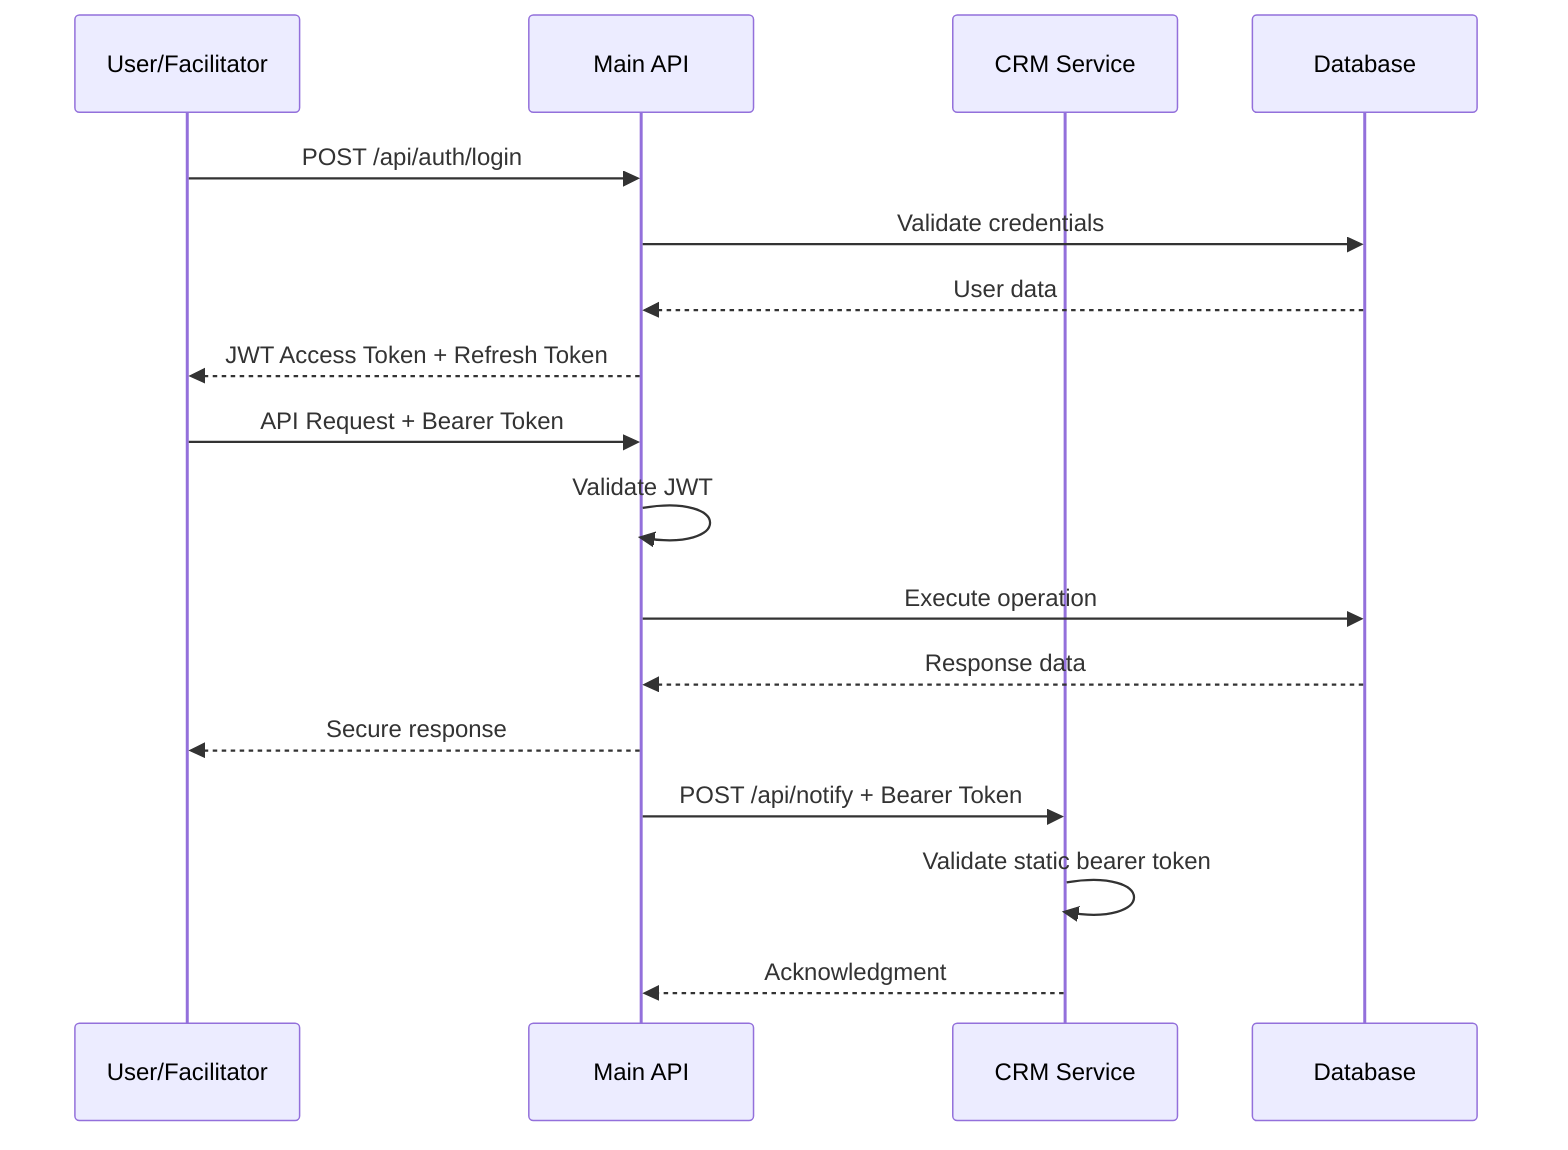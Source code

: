 sequenceDiagram
    participant U as User/Facilitator
    participant API as Main API
    participant CRM as CRM Service
    participant DB as Database
    
    U->>API: POST /api/auth/login
    API->>DB: Validate credentials
    DB-->>API: User data
    API-->>U: JWT Access Token + Refresh Token
    
    U->>API: API Request + Bearer Token
    API->>API: Validate JWT
    API->>DB: Execute operation
    DB-->>API: Response data
    API-->>U: Secure response
    
    API->>CRM: POST /api/notify + Bearer Token
    CRM->>CRM: Validate static bearer token
    CRM-->>API: Acknowledgment